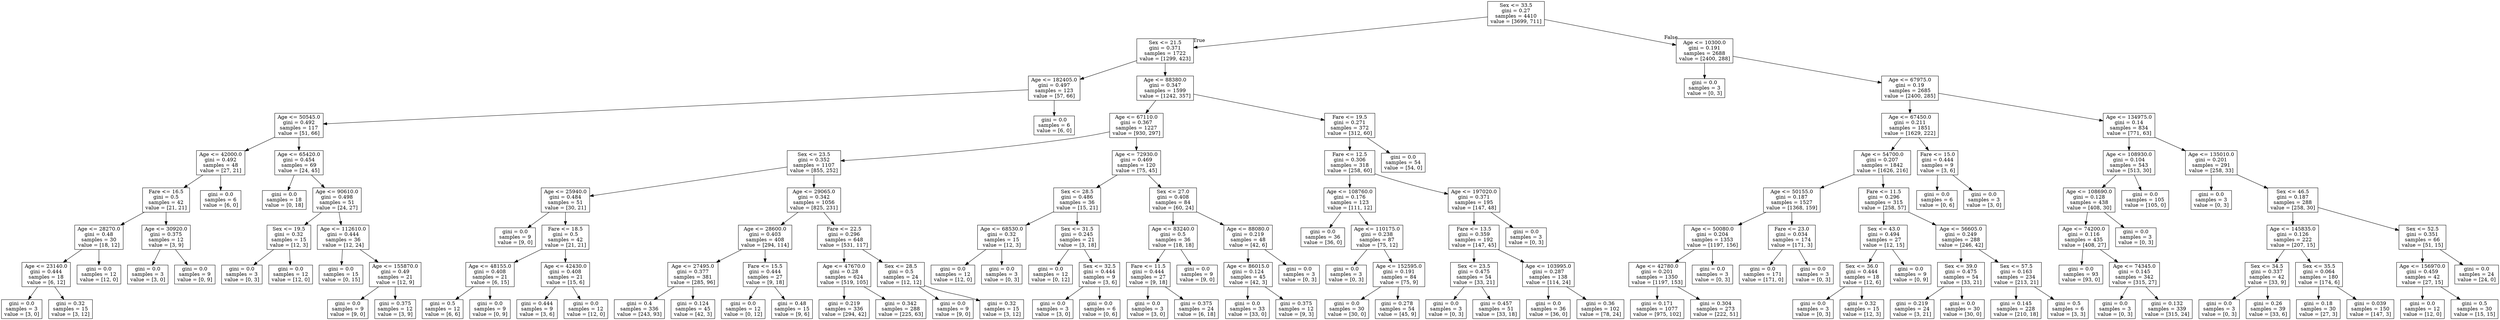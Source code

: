 digraph Tree {
node [shape=box] ;
0 [label="Sex <= 33.5\ngini = 0.27\nsamples = 4410\nvalue = [3699, 711]"] ;
1 [label="Sex <= 21.5\ngini = 0.371\nsamples = 1722\nvalue = [1299, 423]"] ;
0 -> 1 [labeldistance=2.5, labelangle=45, headlabel="True"] ;
2 [label="Age <= 182405.0\ngini = 0.497\nsamples = 123\nvalue = [57, 66]"] ;
1 -> 2 ;
3 [label="Age <= 50545.0\ngini = 0.492\nsamples = 117\nvalue = [51, 66]"] ;
2 -> 3 ;
4 [label="Age <= 42000.0\ngini = 0.492\nsamples = 48\nvalue = [27, 21]"] ;
3 -> 4 ;
5 [label="Fare <= 16.5\ngini = 0.5\nsamples = 42\nvalue = [21, 21]"] ;
4 -> 5 ;
6 [label="Age <= 28270.0\ngini = 0.48\nsamples = 30\nvalue = [18, 12]"] ;
5 -> 6 ;
7 [label="Age <= 23140.0\ngini = 0.444\nsamples = 18\nvalue = [6, 12]"] ;
6 -> 7 ;
8 [label="gini = 0.0\nsamples = 3\nvalue = [3, 0]"] ;
7 -> 8 ;
9 [label="gini = 0.32\nsamples = 15\nvalue = [3, 12]"] ;
7 -> 9 ;
10 [label="gini = 0.0\nsamples = 12\nvalue = [12, 0]"] ;
6 -> 10 ;
11 [label="Age <= 30920.0\ngini = 0.375\nsamples = 12\nvalue = [3, 9]"] ;
5 -> 11 ;
12 [label="gini = 0.0\nsamples = 3\nvalue = [3, 0]"] ;
11 -> 12 ;
13 [label="gini = 0.0\nsamples = 9\nvalue = [0, 9]"] ;
11 -> 13 ;
14 [label="gini = 0.0\nsamples = 6\nvalue = [6, 0]"] ;
4 -> 14 ;
15 [label="Age <= 65420.0\ngini = 0.454\nsamples = 69\nvalue = [24, 45]"] ;
3 -> 15 ;
16 [label="gini = 0.0\nsamples = 18\nvalue = [0, 18]"] ;
15 -> 16 ;
17 [label="Age <= 90610.0\ngini = 0.498\nsamples = 51\nvalue = [24, 27]"] ;
15 -> 17 ;
18 [label="Sex <= 19.5\ngini = 0.32\nsamples = 15\nvalue = [12, 3]"] ;
17 -> 18 ;
19 [label="gini = 0.0\nsamples = 3\nvalue = [0, 3]"] ;
18 -> 19 ;
20 [label="gini = 0.0\nsamples = 12\nvalue = [12, 0]"] ;
18 -> 20 ;
21 [label="Age <= 112610.0\ngini = 0.444\nsamples = 36\nvalue = [12, 24]"] ;
17 -> 21 ;
22 [label="gini = 0.0\nsamples = 15\nvalue = [0, 15]"] ;
21 -> 22 ;
23 [label="Age <= 155870.0\ngini = 0.49\nsamples = 21\nvalue = [12, 9]"] ;
21 -> 23 ;
24 [label="gini = 0.0\nsamples = 9\nvalue = [9, 0]"] ;
23 -> 24 ;
25 [label="gini = 0.375\nsamples = 12\nvalue = [3, 9]"] ;
23 -> 25 ;
26 [label="gini = 0.0\nsamples = 6\nvalue = [6, 0]"] ;
2 -> 26 ;
27 [label="Age <= 88380.0\ngini = 0.347\nsamples = 1599\nvalue = [1242, 357]"] ;
1 -> 27 ;
28 [label="Age <= 67110.0\ngini = 0.367\nsamples = 1227\nvalue = [930, 297]"] ;
27 -> 28 ;
29 [label="Sex <= 23.5\ngini = 0.352\nsamples = 1107\nvalue = [855, 252]"] ;
28 -> 29 ;
30 [label="Age <= 25940.0\ngini = 0.484\nsamples = 51\nvalue = [30, 21]"] ;
29 -> 30 ;
31 [label="gini = 0.0\nsamples = 9\nvalue = [9, 0]"] ;
30 -> 31 ;
32 [label="Fare <= 18.5\ngini = 0.5\nsamples = 42\nvalue = [21, 21]"] ;
30 -> 32 ;
33 [label="Age <= 48155.0\ngini = 0.408\nsamples = 21\nvalue = [6, 15]"] ;
32 -> 33 ;
34 [label="gini = 0.5\nsamples = 12\nvalue = [6, 6]"] ;
33 -> 34 ;
35 [label="gini = 0.0\nsamples = 9\nvalue = [0, 9]"] ;
33 -> 35 ;
36 [label="Age <= 42430.0\ngini = 0.408\nsamples = 21\nvalue = [15, 6]"] ;
32 -> 36 ;
37 [label="gini = 0.444\nsamples = 9\nvalue = [3, 6]"] ;
36 -> 37 ;
38 [label="gini = 0.0\nsamples = 12\nvalue = [12, 0]"] ;
36 -> 38 ;
39 [label="Age <= 29065.0\ngini = 0.342\nsamples = 1056\nvalue = [825, 231]"] ;
29 -> 39 ;
40 [label="Age <= 28600.0\ngini = 0.403\nsamples = 408\nvalue = [294, 114]"] ;
39 -> 40 ;
41 [label="Age <= 27495.0\ngini = 0.377\nsamples = 381\nvalue = [285, 96]"] ;
40 -> 41 ;
42 [label="gini = 0.4\nsamples = 336\nvalue = [243, 93]"] ;
41 -> 42 ;
43 [label="gini = 0.124\nsamples = 45\nvalue = [42, 3]"] ;
41 -> 43 ;
44 [label="Fare <= 15.5\ngini = 0.444\nsamples = 27\nvalue = [9, 18]"] ;
40 -> 44 ;
45 [label="gini = 0.0\nsamples = 12\nvalue = [0, 12]"] ;
44 -> 45 ;
46 [label="gini = 0.48\nsamples = 15\nvalue = [9, 6]"] ;
44 -> 46 ;
47 [label="Fare <= 22.5\ngini = 0.296\nsamples = 648\nvalue = [531, 117]"] ;
39 -> 47 ;
48 [label="Age <= 47670.0\ngini = 0.28\nsamples = 624\nvalue = [519, 105]"] ;
47 -> 48 ;
49 [label="gini = 0.219\nsamples = 336\nvalue = [294, 42]"] ;
48 -> 49 ;
50 [label="gini = 0.342\nsamples = 288\nvalue = [225, 63]"] ;
48 -> 50 ;
51 [label="Sex <= 28.5\ngini = 0.5\nsamples = 24\nvalue = [12, 12]"] ;
47 -> 51 ;
52 [label="gini = 0.0\nsamples = 9\nvalue = [9, 0]"] ;
51 -> 52 ;
53 [label="gini = 0.32\nsamples = 15\nvalue = [3, 12]"] ;
51 -> 53 ;
54 [label="Age <= 72930.0\ngini = 0.469\nsamples = 120\nvalue = [75, 45]"] ;
28 -> 54 ;
55 [label="Sex <= 28.5\ngini = 0.486\nsamples = 36\nvalue = [15, 21]"] ;
54 -> 55 ;
56 [label="Age <= 68530.0\ngini = 0.32\nsamples = 15\nvalue = [12, 3]"] ;
55 -> 56 ;
57 [label="gini = 0.0\nsamples = 12\nvalue = [12, 0]"] ;
56 -> 57 ;
58 [label="gini = 0.0\nsamples = 3\nvalue = [0, 3]"] ;
56 -> 58 ;
59 [label="Sex <= 31.5\ngini = 0.245\nsamples = 21\nvalue = [3, 18]"] ;
55 -> 59 ;
60 [label="gini = 0.0\nsamples = 12\nvalue = [0, 12]"] ;
59 -> 60 ;
61 [label="Sex <= 32.5\ngini = 0.444\nsamples = 9\nvalue = [3, 6]"] ;
59 -> 61 ;
62 [label="gini = 0.0\nsamples = 3\nvalue = [3, 0]"] ;
61 -> 62 ;
63 [label="gini = 0.0\nsamples = 6\nvalue = [0, 6]"] ;
61 -> 63 ;
64 [label="Sex <= 27.0\ngini = 0.408\nsamples = 84\nvalue = [60, 24]"] ;
54 -> 64 ;
65 [label="Age <= 83240.0\ngini = 0.5\nsamples = 36\nvalue = [18, 18]"] ;
64 -> 65 ;
66 [label="Fare <= 11.5\ngini = 0.444\nsamples = 27\nvalue = [9, 18]"] ;
65 -> 66 ;
67 [label="gini = 0.0\nsamples = 3\nvalue = [3, 0]"] ;
66 -> 67 ;
68 [label="gini = 0.375\nsamples = 24\nvalue = [6, 18]"] ;
66 -> 68 ;
69 [label="gini = 0.0\nsamples = 9\nvalue = [9, 0]"] ;
65 -> 69 ;
70 [label="Age <= 88080.0\ngini = 0.219\nsamples = 48\nvalue = [42, 6]"] ;
64 -> 70 ;
71 [label="Age <= 86015.0\ngini = 0.124\nsamples = 45\nvalue = [42, 3]"] ;
70 -> 71 ;
72 [label="gini = 0.0\nsamples = 33\nvalue = [33, 0]"] ;
71 -> 72 ;
73 [label="gini = 0.375\nsamples = 12\nvalue = [9, 3]"] ;
71 -> 73 ;
74 [label="gini = 0.0\nsamples = 3\nvalue = [0, 3]"] ;
70 -> 74 ;
75 [label="Fare <= 19.5\ngini = 0.271\nsamples = 372\nvalue = [312, 60]"] ;
27 -> 75 ;
76 [label="Fare <= 12.5\ngini = 0.306\nsamples = 318\nvalue = [258, 60]"] ;
75 -> 76 ;
77 [label="Age <= 108760.0\ngini = 0.176\nsamples = 123\nvalue = [111, 12]"] ;
76 -> 77 ;
78 [label="gini = 0.0\nsamples = 36\nvalue = [36, 0]"] ;
77 -> 78 ;
79 [label="Age <= 110175.0\ngini = 0.238\nsamples = 87\nvalue = [75, 12]"] ;
77 -> 79 ;
80 [label="gini = 0.0\nsamples = 3\nvalue = [0, 3]"] ;
79 -> 80 ;
81 [label="Age <= 152595.0\ngini = 0.191\nsamples = 84\nvalue = [75, 9]"] ;
79 -> 81 ;
82 [label="gini = 0.0\nsamples = 30\nvalue = [30, 0]"] ;
81 -> 82 ;
83 [label="gini = 0.278\nsamples = 54\nvalue = [45, 9]"] ;
81 -> 83 ;
84 [label="Age <= 197020.0\ngini = 0.371\nsamples = 195\nvalue = [147, 48]"] ;
76 -> 84 ;
85 [label="Fare <= 13.5\ngini = 0.359\nsamples = 192\nvalue = [147, 45]"] ;
84 -> 85 ;
86 [label="Sex <= 23.5\ngini = 0.475\nsamples = 54\nvalue = [33, 21]"] ;
85 -> 86 ;
87 [label="gini = 0.0\nsamples = 3\nvalue = [0, 3]"] ;
86 -> 87 ;
88 [label="gini = 0.457\nsamples = 51\nvalue = [33, 18]"] ;
86 -> 88 ;
89 [label="Age <= 103995.0\ngini = 0.287\nsamples = 138\nvalue = [114, 24]"] ;
85 -> 89 ;
90 [label="gini = 0.0\nsamples = 36\nvalue = [36, 0]"] ;
89 -> 90 ;
91 [label="gini = 0.36\nsamples = 102\nvalue = [78, 24]"] ;
89 -> 91 ;
92 [label="gini = 0.0\nsamples = 3\nvalue = [0, 3]"] ;
84 -> 92 ;
93 [label="gini = 0.0\nsamples = 54\nvalue = [54, 0]"] ;
75 -> 93 ;
94 [label="Age <= 10300.0\ngini = 0.191\nsamples = 2688\nvalue = [2400, 288]"] ;
0 -> 94 [labeldistance=2.5, labelangle=-45, headlabel="False"] ;
95 [label="gini = 0.0\nsamples = 3\nvalue = [0, 3]"] ;
94 -> 95 ;
96 [label="Age <= 67975.0\ngini = 0.19\nsamples = 2685\nvalue = [2400, 285]"] ;
94 -> 96 ;
97 [label="Age <= 67450.0\ngini = 0.211\nsamples = 1851\nvalue = [1629, 222]"] ;
96 -> 97 ;
98 [label="Age <= 54700.0\ngini = 0.207\nsamples = 1842\nvalue = [1626, 216]"] ;
97 -> 98 ;
99 [label="Age <= 50155.0\ngini = 0.187\nsamples = 1527\nvalue = [1368, 159]"] ;
98 -> 99 ;
100 [label="Age <= 50080.0\ngini = 0.204\nsamples = 1353\nvalue = [1197, 156]"] ;
99 -> 100 ;
101 [label="Age <= 42780.0\ngini = 0.201\nsamples = 1350\nvalue = [1197, 153]"] ;
100 -> 101 ;
102 [label="gini = 0.171\nsamples = 1077\nvalue = [975, 102]"] ;
101 -> 102 ;
103 [label="gini = 0.304\nsamples = 273\nvalue = [222, 51]"] ;
101 -> 103 ;
104 [label="gini = 0.0\nsamples = 3\nvalue = [0, 3]"] ;
100 -> 104 ;
105 [label="Fare <= 23.0\ngini = 0.034\nsamples = 174\nvalue = [171, 3]"] ;
99 -> 105 ;
106 [label="gini = 0.0\nsamples = 171\nvalue = [171, 0]"] ;
105 -> 106 ;
107 [label="gini = 0.0\nsamples = 3\nvalue = [0, 3]"] ;
105 -> 107 ;
108 [label="Fare <= 11.5\ngini = 0.296\nsamples = 315\nvalue = [258, 57]"] ;
98 -> 108 ;
109 [label="Sex <= 43.0\ngini = 0.494\nsamples = 27\nvalue = [12, 15]"] ;
108 -> 109 ;
110 [label="Sex <= 36.0\ngini = 0.444\nsamples = 18\nvalue = [12, 6]"] ;
109 -> 110 ;
111 [label="gini = 0.0\nsamples = 3\nvalue = [0, 3]"] ;
110 -> 111 ;
112 [label="gini = 0.32\nsamples = 15\nvalue = [12, 3]"] ;
110 -> 112 ;
113 [label="gini = 0.0\nsamples = 9\nvalue = [0, 9]"] ;
109 -> 113 ;
114 [label="Age <= 56605.0\ngini = 0.249\nsamples = 288\nvalue = [246, 42]"] ;
108 -> 114 ;
115 [label="Sex <= 39.0\ngini = 0.475\nsamples = 54\nvalue = [33, 21]"] ;
114 -> 115 ;
116 [label="gini = 0.219\nsamples = 24\nvalue = [3, 21]"] ;
115 -> 116 ;
117 [label="gini = 0.0\nsamples = 30\nvalue = [30, 0]"] ;
115 -> 117 ;
118 [label="Sex <= 57.5\ngini = 0.163\nsamples = 234\nvalue = [213, 21]"] ;
114 -> 118 ;
119 [label="gini = 0.145\nsamples = 228\nvalue = [210, 18]"] ;
118 -> 119 ;
120 [label="gini = 0.5\nsamples = 6\nvalue = [3, 3]"] ;
118 -> 120 ;
121 [label="Fare <= 15.0\ngini = 0.444\nsamples = 9\nvalue = [3, 6]"] ;
97 -> 121 ;
122 [label="gini = 0.0\nsamples = 6\nvalue = [0, 6]"] ;
121 -> 122 ;
123 [label="gini = 0.0\nsamples = 3\nvalue = [3, 0]"] ;
121 -> 123 ;
124 [label="Age <= 134975.0\ngini = 0.14\nsamples = 834\nvalue = [771, 63]"] ;
96 -> 124 ;
125 [label="Age <= 108930.0\ngini = 0.104\nsamples = 543\nvalue = [513, 30]"] ;
124 -> 125 ;
126 [label="Age <= 108690.0\ngini = 0.128\nsamples = 438\nvalue = [408, 30]"] ;
125 -> 126 ;
127 [label="Age <= 74200.0\ngini = 0.116\nsamples = 435\nvalue = [408, 27]"] ;
126 -> 127 ;
128 [label="gini = 0.0\nsamples = 93\nvalue = [93, 0]"] ;
127 -> 128 ;
129 [label="Age <= 74345.0\ngini = 0.145\nsamples = 342\nvalue = [315, 27]"] ;
127 -> 129 ;
130 [label="gini = 0.0\nsamples = 3\nvalue = [0, 3]"] ;
129 -> 130 ;
131 [label="gini = 0.132\nsamples = 339\nvalue = [315, 24]"] ;
129 -> 131 ;
132 [label="gini = 0.0\nsamples = 3\nvalue = [0, 3]"] ;
126 -> 132 ;
133 [label="gini = 0.0\nsamples = 105\nvalue = [105, 0]"] ;
125 -> 133 ;
134 [label="Age <= 135010.0\ngini = 0.201\nsamples = 291\nvalue = [258, 33]"] ;
124 -> 134 ;
135 [label="gini = 0.0\nsamples = 3\nvalue = [0, 3]"] ;
134 -> 135 ;
136 [label="Sex <= 46.5\ngini = 0.187\nsamples = 288\nvalue = [258, 30]"] ;
134 -> 136 ;
137 [label="Age <= 145835.0\ngini = 0.126\nsamples = 222\nvalue = [207, 15]"] ;
136 -> 137 ;
138 [label="Sex <= 34.5\ngini = 0.337\nsamples = 42\nvalue = [33, 9]"] ;
137 -> 138 ;
139 [label="gini = 0.0\nsamples = 3\nvalue = [0, 3]"] ;
138 -> 139 ;
140 [label="gini = 0.26\nsamples = 39\nvalue = [33, 6]"] ;
138 -> 140 ;
141 [label="Sex <= 35.5\ngini = 0.064\nsamples = 180\nvalue = [174, 6]"] ;
137 -> 141 ;
142 [label="gini = 0.18\nsamples = 30\nvalue = [27, 3]"] ;
141 -> 142 ;
143 [label="gini = 0.039\nsamples = 150\nvalue = [147, 3]"] ;
141 -> 143 ;
144 [label="Sex <= 52.5\ngini = 0.351\nsamples = 66\nvalue = [51, 15]"] ;
136 -> 144 ;
145 [label="Age <= 156970.0\ngini = 0.459\nsamples = 42\nvalue = [27, 15]"] ;
144 -> 145 ;
146 [label="gini = 0.0\nsamples = 12\nvalue = [12, 0]"] ;
145 -> 146 ;
147 [label="gini = 0.5\nsamples = 30\nvalue = [15, 15]"] ;
145 -> 147 ;
148 [label="gini = 0.0\nsamples = 24\nvalue = [24, 0]"] ;
144 -> 148 ;
}